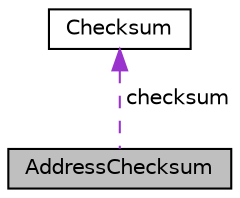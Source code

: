 digraph "AddressChecksum"
{
 // INTERACTIVE_SVG=YES
  edge [fontname="Helvetica",fontsize="10",labelfontname="Helvetica",labelfontsize="10"];
  node [fontname="Helvetica",fontsize="10",shape=record];
  Node1 [label="AddressChecksum",height=0.2,width=0.4,color="black", fillcolor="grey75", style="filled", fontcolor="black"];
  Node2 -> Node1 [dir="back",color="darkorchid3",fontsize="10",style="dashed",label=" checksum" ,fontname="Helvetica"];
  Node2 [label="Checksum",height=0.2,width=0.4,color="black", fillcolor="white", style="filled",URL="$struct_checksum.html"];
}
